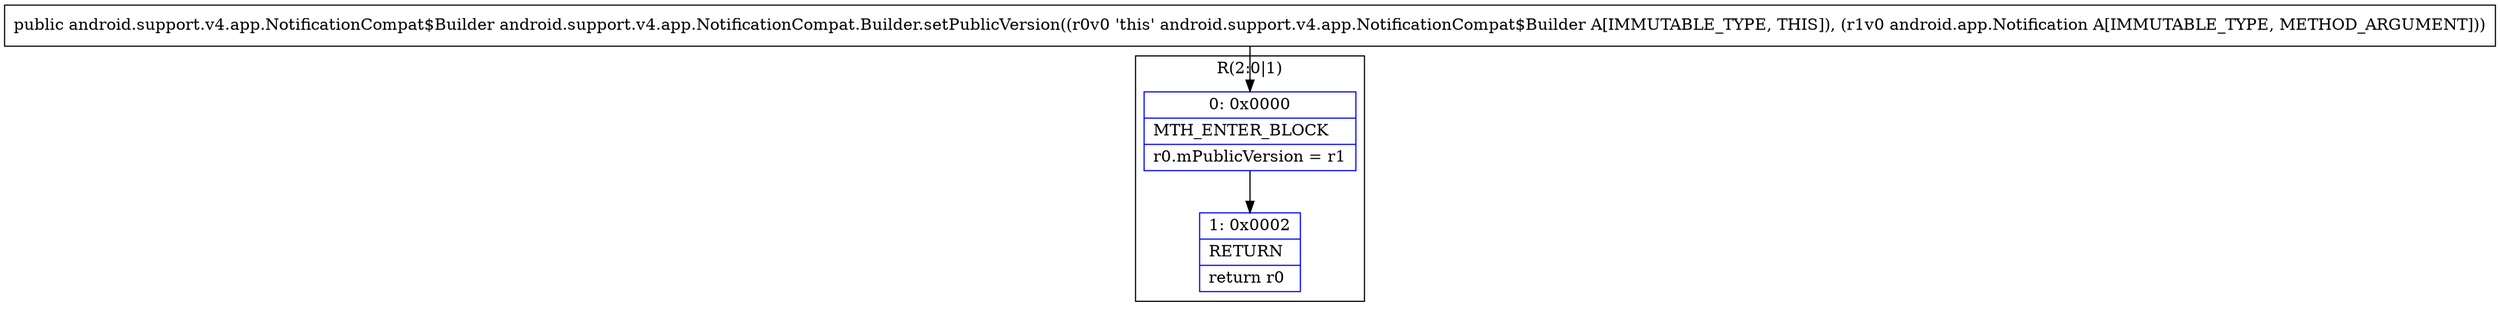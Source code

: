 digraph "CFG forandroid.support.v4.app.NotificationCompat.Builder.setPublicVersion(Landroid\/app\/Notification;)Landroid\/support\/v4\/app\/NotificationCompat$Builder;" {
subgraph cluster_Region_1600540938 {
label = "R(2:0|1)";
node [shape=record,color=blue];
Node_0 [shape=record,label="{0\:\ 0x0000|MTH_ENTER_BLOCK\l|r0.mPublicVersion = r1\l}"];
Node_1 [shape=record,label="{1\:\ 0x0002|RETURN\l|return r0\l}"];
}
MethodNode[shape=record,label="{public android.support.v4.app.NotificationCompat$Builder android.support.v4.app.NotificationCompat.Builder.setPublicVersion((r0v0 'this' android.support.v4.app.NotificationCompat$Builder A[IMMUTABLE_TYPE, THIS]), (r1v0 android.app.Notification A[IMMUTABLE_TYPE, METHOD_ARGUMENT])) }"];
MethodNode -> Node_0;
Node_0 -> Node_1;
}

